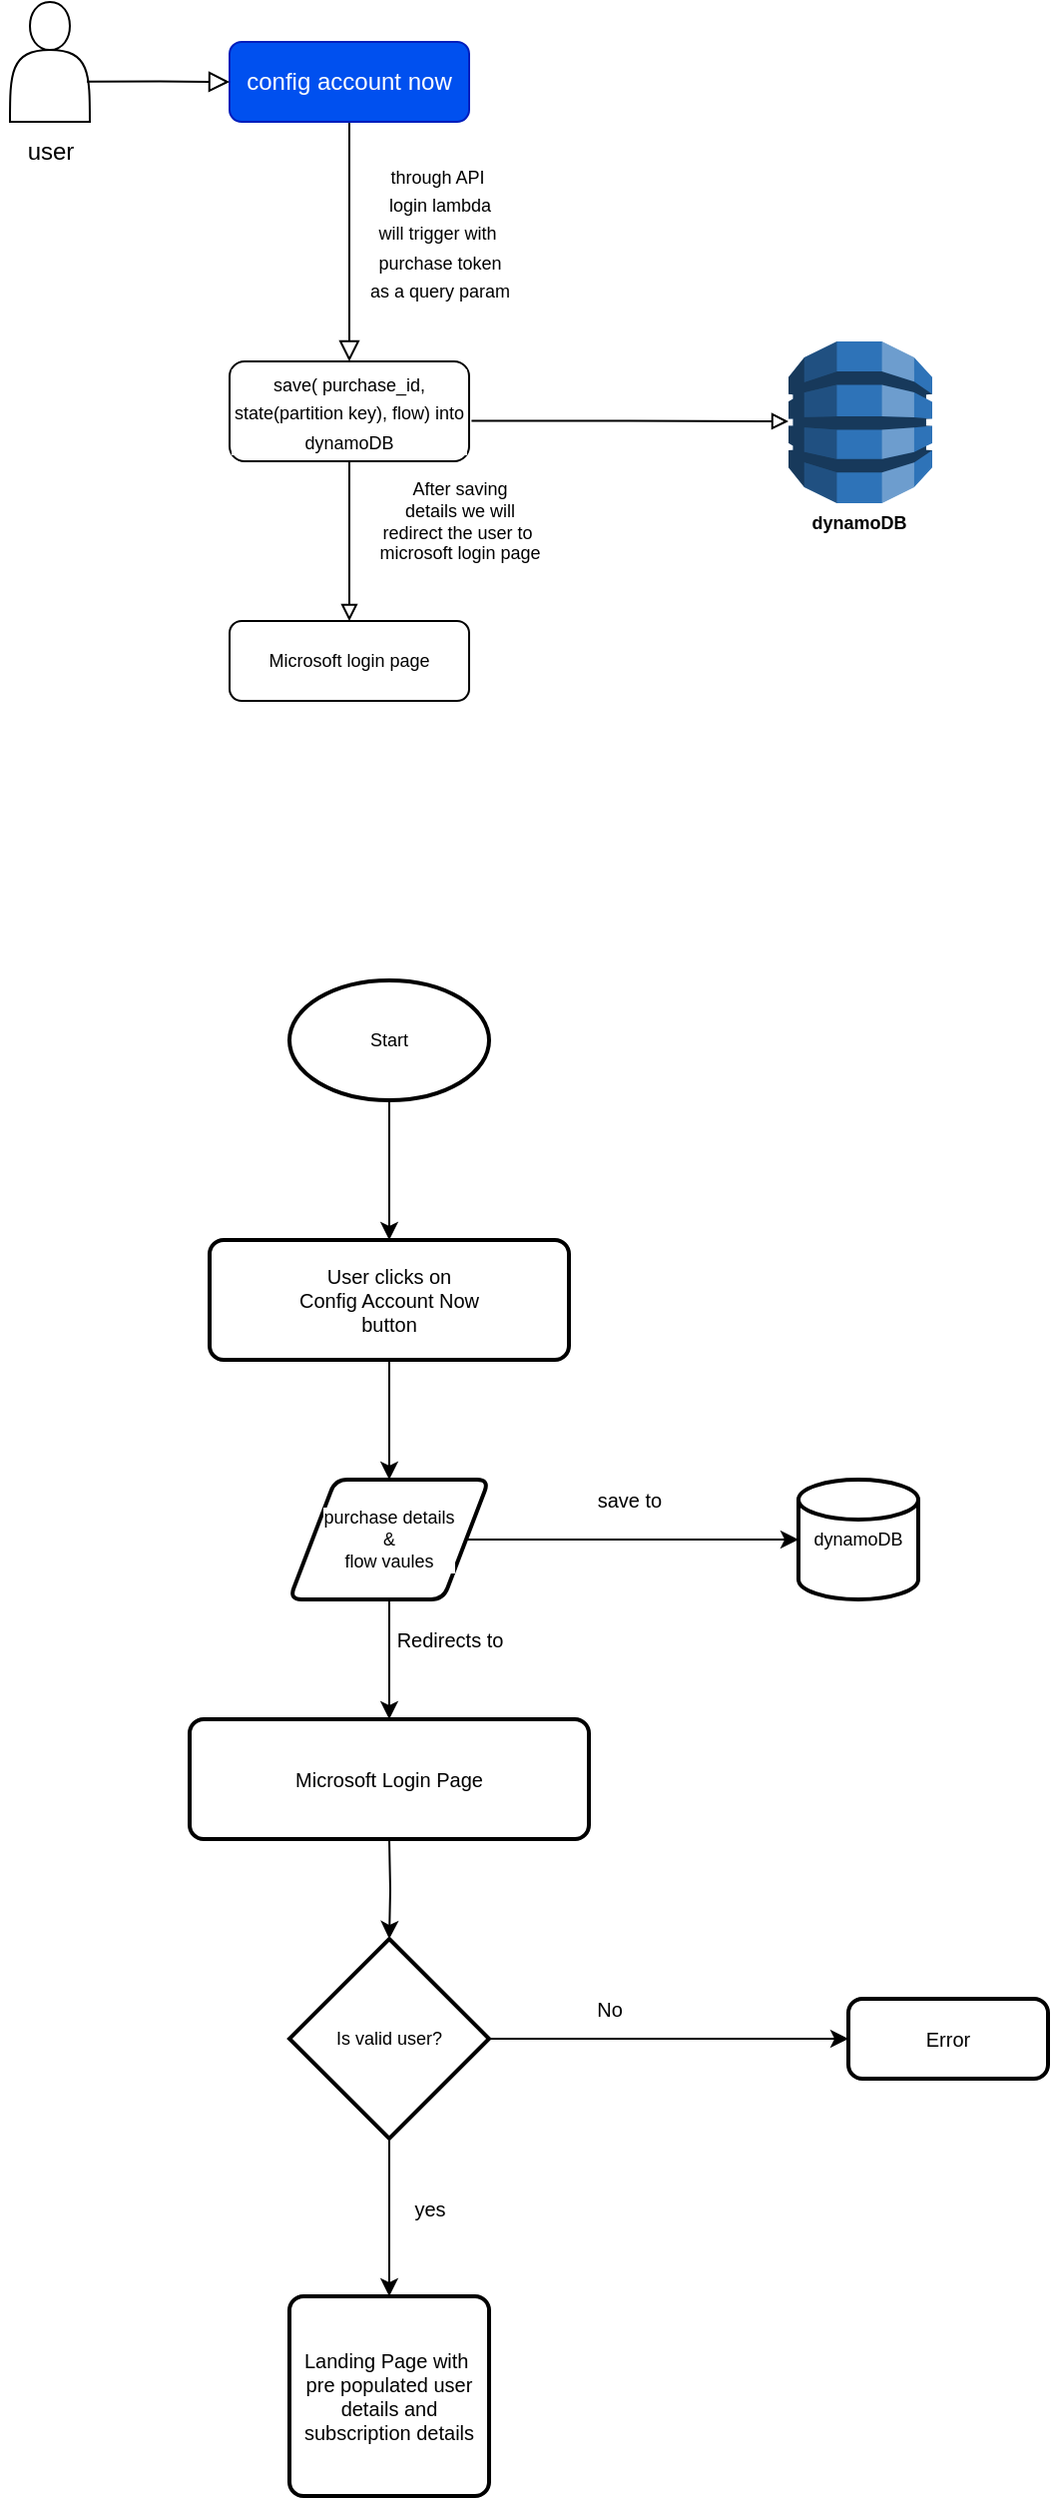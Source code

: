 <mxfile version="20.5.3" type="github">
  <diagram id="C5RBs43oDa-KdzZeNtuy" name="Page-1">
    <mxGraphModel dx="789" dy="418" grid="1" gridSize="10" guides="1" tooltips="1" connect="1" arrows="1" fold="1" page="1" pageScale="1" pageWidth="827" pageHeight="1169" math="0" shadow="0">
      <root>
        <mxCell id="WIyWlLk6GJQsqaUBKTNV-0" />
        <mxCell id="WIyWlLk6GJQsqaUBKTNV-1" parent="WIyWlLk6GJQsqaUBKTNV-0" />
        <mxCell id="WIyWlLk6GJQsqaUBKTNV-2" value="" style="rounded=0;html=1;jettySize=auto;orthogonalLoop=1;fontSize=11;endArrow=block;endFill=0;endSize=8;strokeWidth=1;shadow=0;labelBackgroundColor=none;edgeStyle=orthogonalEdgeStyle;" parent="WIyWlLk6GJQsqaUBKTNV-1" source="WIyWlLk6GJQsqaUBKTNV-3" edge="1">
          <mxGeometry relative="1" as="geometry">
            <mxPoint x="220" y="200" as="targetPoint" />
          </mxGeometry>
        </mxCell>
        <mxCell id="WIyWlLk6GJQsqaUBKTNV-3" value="config account now" style="rounded=1;whiteSpace=wrap;html=1;fontSize=12;glass=0;strokeWidth=1;shadow=0;fillColor=#0050ef;strokeColor=#001DBC;fontColor=#ffffff;" parent="WIyWlLk6GJQsqaUBKTNV-1" vertex="1">
          <mxGeometry x="160" y="40" width="120" height="40" as="geometry" />
        </mxCell>
        <mxCell id="2YoyEx3AYOhNiHGTD30S-0" value="&lt;font style=&quot;font-size: 9px;&quot;&gt;through API&amp;nbsp;&lt;br&gt;login lambda&lt;br&gt;will trigger with&amp;nbsp;&lt;br&gt;purchase token&lt;br&gt;as a query param&lt;/font&gt;" style="text;html=1;align=center;verticalAlign=middle;resizable=0;points=[];autosize=1;strokeColor=none;fillColor=none;" vertex="1" parent="WIyWlLk6GJQsqaUBKTNV-1">
          <mxGeometry x="220" y="90" width="90" height="90" as="geometry" />
        </mxCell>
        <mxCell id="2YoyEx3AYOhNiHGTD30S-12" value="" style="shape=actor;whiteSpace=wrap;html=1;labelBackgroundColor=#3333FF;" vertex="1" parent="WIyWlLk6GJQsqaUBKTNV-1">
          <mxGeometry x="50" y="20" width="40" height="60" as="geometry" />
        </mxCell>
        <mxCell id="2YoyEx3AYOhNiHGTD30S-13" value="user" style="text;html=1;align=center;verticalAlign=middle;resizable=0;points=[];autosize=1;strokeColor=none;fillColor=none;" vertex="1" parent="WIyWlLk6GJQsqaUBKTNV-1">
          <mxGeometry x="45" y="80" width="50" height="30" as="geometry" />
        </mxCell>
        <mxCell id="2YoyEx3AYOhNiHGTD30S-14" value="" style="rounded=0;html=1;jettySize=auto;orthogonalLoop=1;fontSize=11;endArrow=block;endFill=0;endSize=8;strokeWidth=1;shadow=0;labelBackgroundColor=none;edgeStyle=orthogonalEdgeStyle;exitX=0.964;exitY=0.664;exitDx=0;exitDy=0;exitPerimeter=0;" edge="1" parent="WIyWlLk6GJQsqaUBKTNV-1" source="2YoyEx3AYOhNiHGTD30S-12">
          <mxGeometry relative="1" as="geometry">
            <mxPoint x="230" y="80" as="sourcePoint" />
            <mxPoint x="160" y="60" as="targetPoint" />
          </mxGeometry>
        </mxCell>
        <mxCell id="2YoyEx3AYOhNiHGTD30S-20" value="&lt;font style=&quot;font-size: 9px;&quot;&gt;save( purchase_id, state(partition key), flow) into dynamoDB&lt;/font&gt;" style="rounded=1;whiteSpace=wrap;html=1;labelBackgroundColor=#FFFFFF;" vertex="1" parent="WIyWlLk6GJQsqaUBKTNV-1">
          <mxGeometry x="160" y="200" width="120" height="50" as="geometry" />
        </mxCell>
        <mxCell id="2YoyEx3AYOhNiHGTD30S-22" value="" style="rounded=0;html=1;jettySize=auto;orthogonalLoop=1;fontSize=11;endArrow=block;endFill=0;strokeWidth=1;shadow=0;labelBackgroundColor=none;edgeStyle=orthogonalEdgeStyle;exitX=1.01;exitY=0.596;exitDx=0;exitDy=0;exitPerimeter=0;" edge="1" parent="WIyWlLk6GJQsqaUBKTNV-1" source="2YoyEx3AYOhNiHGTD30S-20">
          <mxGeometry relative="1" as="geometry">
            <mxPoint x="300" y="245" as="sourcePoint" />
            <mxPoint x="440" y="230" as="targetPoint" />
          </mxGeometry>
        </mxCell>
        <mxCell id="2YoyEx3AYOhNiHGTD30S-23" value="" style="outlineConnect=0;dashed=0;verticalLabelPosition=bottom;verticalAlign=top;align=center;html=1;shape=mxgraph.aws3.dynamo_db;fillColor=#2E73B8;gradientColor=none;labelBackgroundColor=#FFFFFF;fontSize=7;" vertex="1" parent="WIyWlLk6GJQsqaUBKTNV-1">
          <mxGeometry x="440" y="190" width="72" height="81" as="geometry" />
        </mxCell>
        <mxCell id="2YoyEx3AYOhNiHGTD30S-24" value="" style="rounded=0;html=1;jettySize=auto;orthogonalLoop=1;fontSize=11;endArrow=block;endFill=0;strokeWidth=1;shadow=0;labelBackgroundColor=none;edgeStyle=orthogonalEdgeStyle;exitX=0.5;exitY=1;exitDx=0;exitDy=0;" edge="1" parent="WIyWlLk6GJQsqaUBKTNV-1" source="2YoyEx3AYOhNiHGTD30S-20">
          <mxGeometry relative="1" as="geometry">
            <mxPoint x="291.2" y="239.8" as="sourcePoint" />
            <mxPoint x="220" y="330" as="targetPoint" />
          </mxGeometry>
        </mxCell>
        <mxCell id="2YoyEx3AYOhNiHGTD30S-25" value="&lt;b&gt;dynamoDB&lt;/b&gt;" style="text;html=1;align=center;verticalAlign=middle;resizable=0;points=[];autosize=1;strokeColor=none;fillColor=none;fontSize=9;" vertex="1" parent="WIyWlLk6GJQsqaUBKTNV-1">
          <mxGeometry x="440" y="271" width="70" height="20" as="geometry" />
        </mxCell>
        <mxCell id="2YoyEx3AYOhNiHGTD30S-28" value="Microsoft login page" style="rounded=1;whiteSpace=wrap;html=1;labelBackgroundColor=#FFFFFF;fontSize=9;" vertex="1" parent="WIyWlLk6GJQsqaUBKTNV-1">
          <mxGeometry x="160" y="330" width="120" height="40" as="geometry" />
        </mxCell>
        <mxCell id="2YoyEx3AYOhNiHGTD30S-29" value="After saving&lt;br&gt;details we will&lt;br&gt;redirect the user to&amp;nbsp;&lt;br&gt;microsoft login page" style="text;html=1;align=center;verticalAlign=middle;resizable=0;points=[];autosize=1;strokeColor=none;fillColor=none;fontSize=9;" vertex="1" parent="WIyWlLk6GJQsqaUBKTNV-1">
          <mxGeometry x="225" y="250" width="100" height="60" as="geometry" />
        </mxCell>
        <mxCell id="2YoyEx3AYOhNiHGTD30S-53" value="" style="edgeStyle=orthogonalEdgeStyle;rounded=0;orthogonalLoop=1;jettySize=auto;html=1;fontSize=10;fontColor=#000000;" edge="1" parent="WIyWlLk6GJQsqaUBKTNV-1" source="2YoyEx3AYOhNiHGTD30S-31" target="2YoyEx3AYOhNiHGTD30S-52">
          <mxGeometry relative="1" as="geometry" />
        </mxCell>
        <mxCell id="2YoyEx3AYOhNiHGTD30S-31" value="Start" style="strokeWidth=2;html=1;shape=mxgraph.flowchart.start_1;whiteSpace=wrap;labelBackgroundColor=#FFFFFF;fontSize=9;" vertex="1" parent="WIyWlLk6GJQsqaUBKTNV-1">
          <mxGeometry x="190" y="510" width="100" height="60" as="geometry" />
        </mxCell>
        <mxCell id="2YoyEx3AYOhNiHGTD30S-35" value="" style="edgeStyle=orthogonalEdgeStyle;rounded=0;orthogonalLoop=1;jettySize=auto;html=1;fontSize=9;" edge="1" parent="WIyWlLk6GJQsqaUBKTNV-1" source="2YoyEx3AYOhNiHGTD30S-32" target="2YoyEx3AYOhNiHGTD30S-33">
          <mxGeometry relative="1" as="geometry" />
        </mxCell>
        <mxCell id="2YoyEx3AYOhNiHGTD30S-37" value="" style="edgeStyle=orthogonalEdgeStyle;rounded=0;orthogonalLoop=1;jettySize=auto;html=1;fontSize=9;" edge="1" parent="WIyWlLk6GJQsqaUBKTNV-1" source="2YoyEx3AYOhNiHGTD30S-32">
          <mxGeometry relative="1" as="geometry">
            <mxPoint x="240.0" y="880" as="targetPoint" />
          </mxGeometry>
        </mxCell>
        <mxCell id="2YoyEx3AYOhNiHGTD30S-32" value="purchase details&lt;br&gt;&amp;amp;&lt;br&gt;flow vaules" style="shape=parallelogram;html=1;strokeWidth=2;perimeter=parallelogramPerimeter;whiteSpace=wrap;rounded=1;arcSize=12;size=0.23;labelBackgroundColor=#FFFFFF;fontSize=9;" vertex="1" parent="WIyWlLk6GJQsqaUBKTNV-1">
          <mxGeometry x="190" y="760" width="100" height="60" as="geometry" />
        </mxCell>
        <mxCell id="2YoyEx3AYOhNiHGTD30S-33" value="dynamoDB" style="strokeWidth=2;html=1;shape=mxgraph.flowchart.database;whiteSpace=wrap;labelBackgroundColor=#FFFFFF;fontSize=9;" vertex="1" parent="WIyWlLk6GJQsqaUBKTNV-1">
          <mxGeometry x="445" y="760" width="60" height="60" as="geometry" />
        </mxCell>
        <mxCell id="2YoyEx3AYOhNiHGTD30S-39" value="" style="edgeStyle=orthogonalEdgeStyle;rounded=0;orthogonalLoop=1;jettySize=auto;html=1;fontSize=9;" edge="1" parent="WIyWlLk6GJQsqaUBKTNV-1" target="2YoyEx3AYOhNiHGTD30S-38">
          <mxGeometry relative="1" as="geometry">
            <mxPoint x="240.0" y="940" as="sourcePoint" />
          </mxGeometry>
        </mxCell>
        <mxCell id="2YoyEx3AYOhNiHGTD30S-43" value="" style="edgeStyle=orthogonalEdgeStyle;rounded=0;orthogonalLoop=1;jettySize=auto;html=1;fontSize=10;" edge="1" parent="WIyWlLk6GJQsqaUBKTNV-1" source="2YoyEx3AYOhNiHGTD30S-38" target="2YoyEx3AYOhNiHGTD30S-42">
          <mxGeometry relative="1" as="geometry" />
        </mxCell>
        <mxCell id="2YoyEx3AYOhNiHGTD30S-38" value="Is valid user?" style="strokeWidth=2;html=1;shape=mxgraph.flowchart.decision;whiteSpace=wrap;labelBackgroundColor=#FFFFFF;fontSize=9;" vertex="1" parent="WIyWlLk6GJQsqaUBKTNV-1">
          <mxGeometry x="190" y="990" width="100" height="100" as="geometry" />
        </mxCell>
        <mxCell id="2YoyEx3AYOhNiHGTD30S-41" value="Microsoft Login Page" style="rounded=1;whiteSpace=wrap;html=1;absoluteArcSize=1;arcSize=14;strokeWidth=2;labelBackgroundColor=#FFFFFF;fontSize=10;" vertex="1" parent="WIyWlLk6GJQsqaUBKTNV-1">
          <mxGeometry x="140" y="880" width="200" height="60" as="geometry" />
        </mxCell>
        <mxCell id="2YoyEx3AYOhNiHGTD30S-42" value="Landing Page with&amp;nbsp;&lt;br&gt;pre populated user details and subscription details" style="rounded=1;whiteSpace=wrap;html=1;absoluteArcSize=1;arcSize=14;strokeWidth=2;labelBackgroundColor=#FFFFFF;fontSize=10;" vertex="1" parent="WIyWlLk6GJQsqaUBKTNV-1">
          <mxGeometry x="190" y="1169" width="100" height="100" as="geometry" />
        </mxCell>
        <mxCell id="2YoyEx3AYOhNiHGTD30S-44" value="Redirects to" style="text;html=1;align=center;verticalAlign=middle;resizable=0;points=[];autosize=1;strokeColor=none;fillColor=none;fontSize=10;" vertex="1" parent="WIyWlLk6GJQsqaUBKTNV-1">
          <mxGeometry x="230" y="825" width="80" height="30" as="geometry" />
        </mxCell>
        <mxCell id="2YoyEx3AYOhNiHGTD30S-45" value="save to" style="text;html=1;align=center;verticalAlign=middle;resizable=0;points=[];autosize=1;strokeColor=none;fillColor=none;fontSize=10;" vertex="1" parent="WIyWlLk6GJQsqaUBKTNV-1">
          <mxGeometry x="330" y="755" width="60" height="30" as="geometry" />
        </mxCell>
        <mxCell id="2YoyEx3AYOhNiHGTD30S-46" value="Error" style="rounded=1;whiteSpace=wrap;html=1;absoluteArcSize=1;arcSize=14;strokeWidth=2;labelBackgroundColor=#FFFFFF;fontSize=10;" vertex="1" parent="WIyWlLk6GJQsqaUBKTNV-1">
          <mxGeometry x="470" y="1020" width="100" height="40" as="geometry" />
        </mxCell>
        <mxCell id="2YoyEx3AYOhNiHGTD30S-47" value="" style="edgeStyle=orthogonalEdgeStyle;rounded=0;orthogonalLoop=1;jettySize=auto;html=1;fontSize=10;exitX=1;exitY=0.5;exitDx=0;exitDy=0;exitPerimeter=0;entryX=0;entryY=0.5;entryDx=0;entryDy=0;" edge="1" parent="WIyWlLk6GJQsqaUBKTNV-1" source="2YoyEx3AYOhNiHGTD30S-38" target="2YoyEx3AYOhNiHGTD30S-46">
          <mxGeometry relative="1" as="geometry">
            <mxPoint x="250" y="1100" as="sourcePoint" />
            <mxPoint x="250" y="1179" as="targetPoint" />
          </mxGeometry>
        </mxCell>
        <mxCell id="2YoyEx3AYOhNiHGTD30S-48" value="No" style="text;html=1;align=center;verticalAlign=middle;resizable=0;points=[];autosize=1;strokeColor=none;fillColor=none;fontSize=10;" vertex="1" parent="WIyWlLk6GJQsqaUBKTNV-1">
          <mxGeometry x="330" y="1010" width="40" height="30" as="geometry" />
        </mxCell>
        <mxCell id="2YoyEx3AYOhNiHGTD30S-49" value="yes" style="text;html=1;align=center;verticalAlign=middle;resizable=0;points=[];autosize=1;strokeColor=none;fillColor=none;fontSize=10;" vertex="1" parent="WIyWlLk6GJQsqaUBKTNV-1">
          <mxGeometry x="240" y="1110" width="40" height="30" as="geometry" />
        </mxCell>
        <mxCell id="2YoyEx3AYOhNiHGTD30S-54" value="" style="edgeStyle=orthogonalEdgeStyle;rounded=0;orthogonalLoop=1;jettySize=auto;html=1;fontSize=10;fontColor=#000000;" edge="1" parent="WIyWlLk6GJQsqaUBKTNV-1" source="2YoyEx3AYOhNiHGTD30S-52" target="2YoyEx3AYOhNiHGTD30S-32">
          <mxGeometry relative="1" as="geometry" />
        </mxCell>
        <mxCell id="2YoyEx3AYOhNiHGTD30S-52" value="User clicks on&lt;br&gt;Config Account Now&lt;br&gt;button&lt;br&gt;" style="rounded=1;whiteSpace=wrap;html=1;absoluteArcSize=1;arcSize=14;strokeWidth=2;labelBackgroundColor=#FFFFFF;fontSize=10;" vertex="1" parent="WIyWlLk6GJQsqaUBKTNV-1">
          <mxGeometry x="150" y="640" width="180" height="60" as="geometry" />
        </mxCell>
      </root>
    </mxGraphModel>
  </diagram>
</mxfile>

